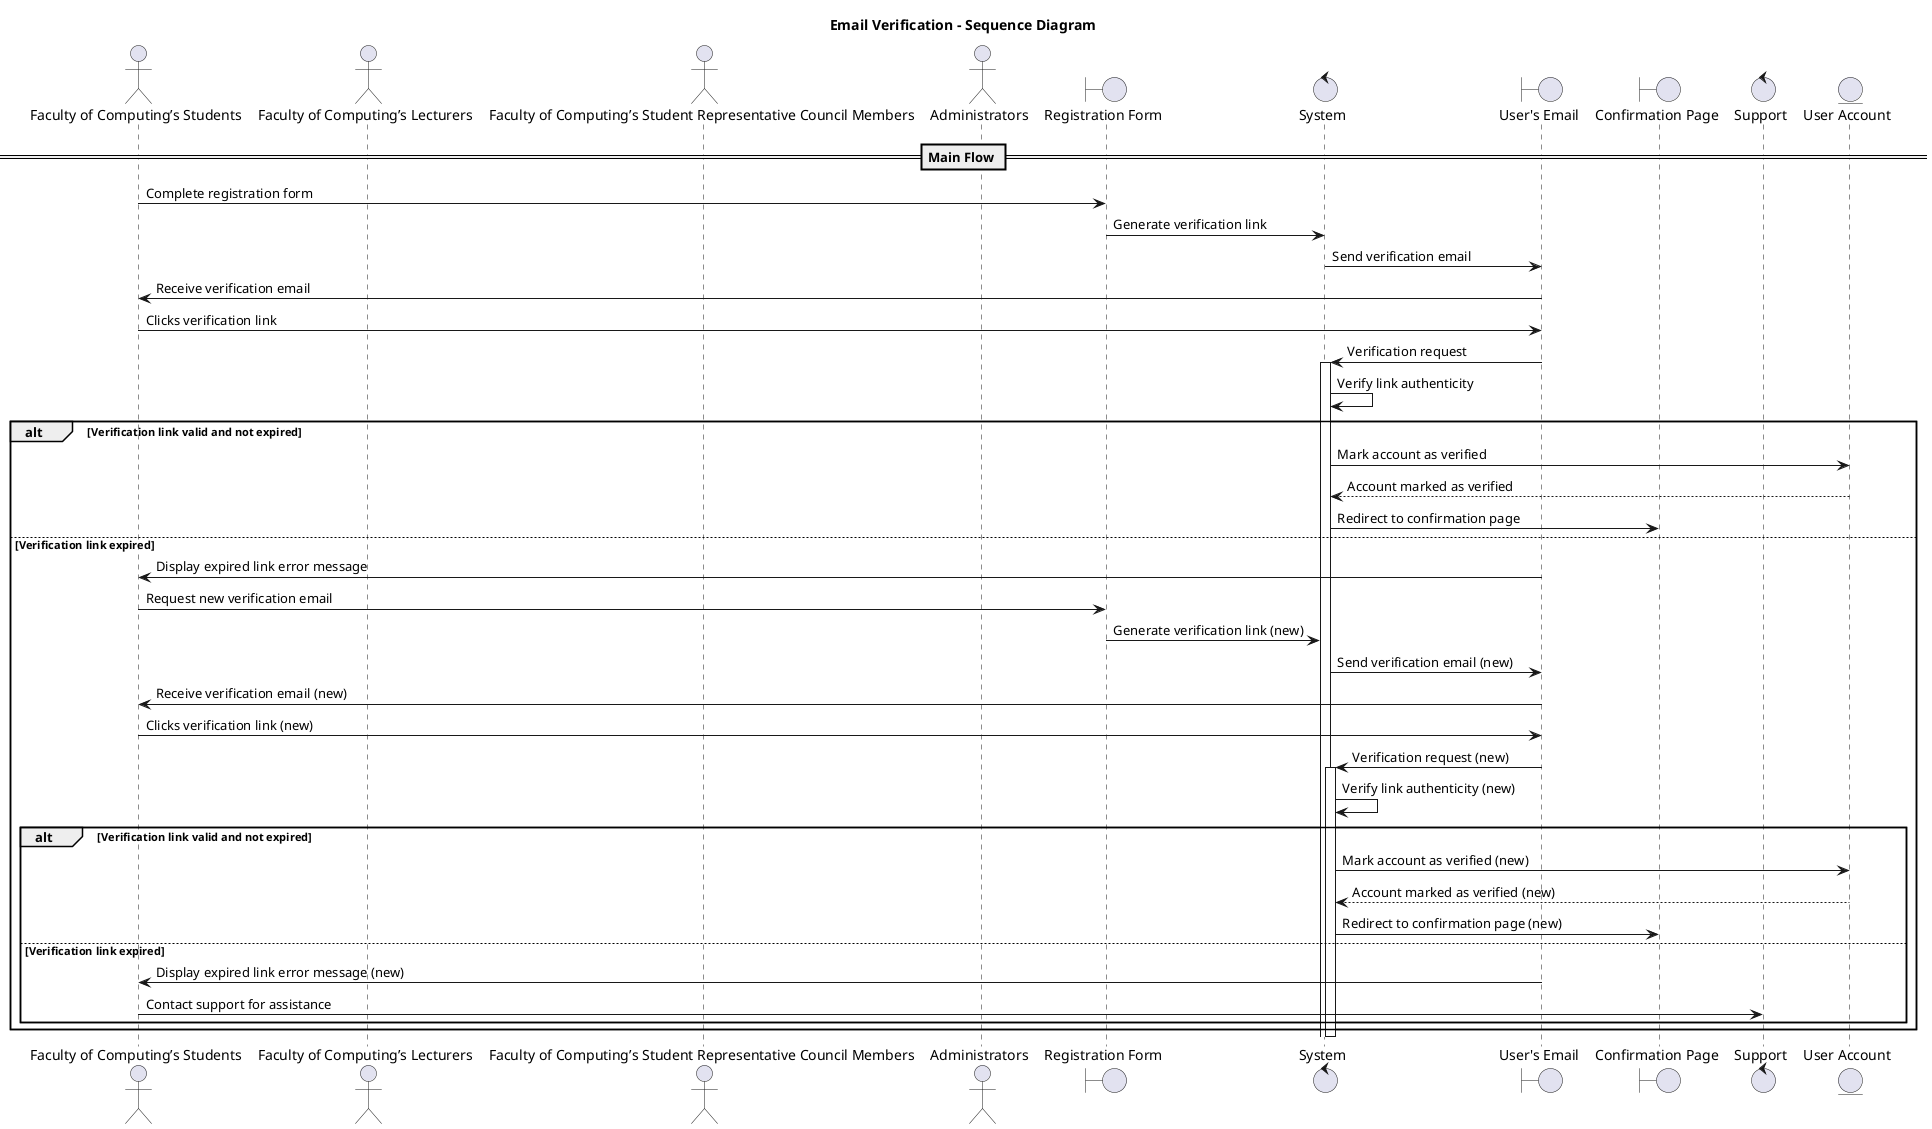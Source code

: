 @startuml
title Email Verification - Sequence Diagram

actor "Faculty of Computing’s Students" as Student
actor "Faculty of Computing’s Lecturers" as Lecturer
actor "Faculty of Computing’s Student Representative Council Members" as SRCMember
actor Administrators as Admin

boundary "Registration Form" as RegistrationForm
control System as System
boundary "User's Email" as UserEmail
boundary "Confirmation Page" as ConfirmationPage
control Support as Support
entity "User Account" as UserAccount

== Main Flow ==

Student -> RegistrationForm: Complete registration form
RegistrationForm -> System: Generate verification link
System -> UserEmail: Send verification email
UserEmail -> Student: Receive verification email
Student -> UserEmail: Clicks verification link
UserEmail -> System: Verification request
activate System
System -> System: Verify link authenticity
alt Verification link valid and not expired
    System -> UserAccount: Mark account as verified
    UserAccount --> System: Account marked as verified
    System -> ConfirmationPage: Redirect to confirmation page
else Verification link expired
    UserEmail -> Student: Display expired link error message
    Student -> RegistrationForm: Request new verification email
    RegistrationForm -> System: Generate verification link (new)
    System -> UserEmail: Send verification email (new)
    UserEmail -> Student: Receive verification email (new)
    Student -> UserEmail: Clicks verification link (new)
    UserEmail -> System: Verification request (new)
    activate System
    System -> System: Verify link authenticity (new)
    alt Verification link valid and not expired
        System -> UserAccount: Mark account as verified (new)
        UserAccount --> System: Account marked as verified (new)
        System -> ConfirmationPage: Redirect to confirmation page (new)
    else Verification link expired
        UserEmail -> Student: Display expired link error message (new)
        Student -> Support: Contact support for assistance
    end
end
deactivate System
@enduml
